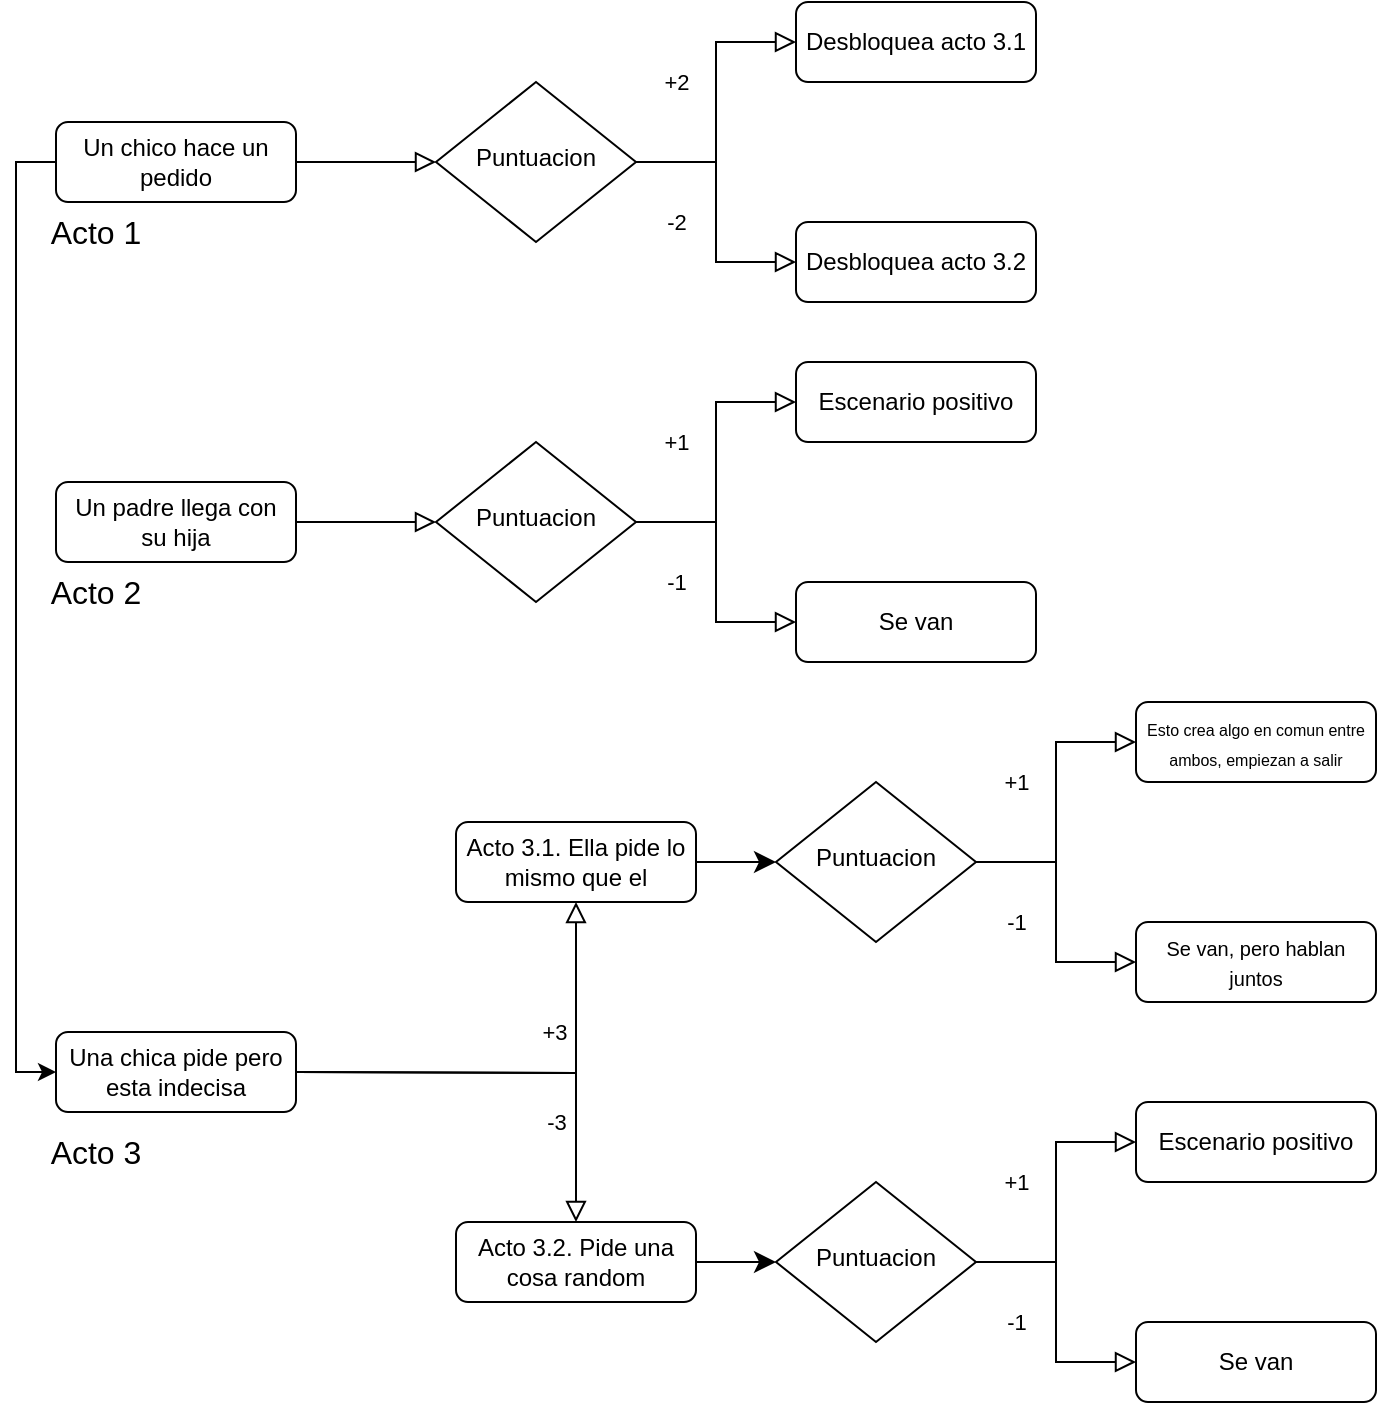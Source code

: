 <mxfile version="26.0.7" pages="3">
  <diagram id="C5RBs43oDa-KdzZeNtuy" name="Dia1">
    <mxGraphModel dx="1886" dy="752" grid="1" gridSize="10" guides="1" tooltips="1" connect="1" arrows="1" fold="1" page="1" pageScale="1" pageWidth="827" pageHeight="1169" math="0" shadow="0">
      <root>
        <mxCell id="WIyWlLk6GJQsqaUBKTNV-0" />
        <mxCell id="WIyWlLk6GJQsqaUBKTNV-1" parent="WIyWlLk6GJQsqaUBKTNV-0" />
        <mxCell id="WIyWlLk6GJQsqaUBKTNV-2" value="" style="rounded=0;html=1;jettySize=auto;orthogonalLoop=1;fontSize=11;endArrow=block;endFill=0;endSize=8;strokeWidth=1;shadow=0;labelBackgroundColor=none;edgeStyle=orthogonalEdgeStyle;movable=1;resizable=1;rotatable=1;deletable=1;editable=1;locked=0;connectable=1;" parent="WIyWlLk6GJQsqaUBKTNV-1" source="WIyWlLk6GJQsqaUBKTNV-3" target="WIyWlLk6GJQsqaUBKTNV-6" edge="1">
          <mxGeometry relative="1" as="geometry" />
        </mxCell>
        <mxCell id="7Hh7Uulouah06ZpK_QY_-0" style="edgeStyle=orthogonalEdgeStyle;rounded=0;orthogonalLoop=1;jettySize=auto;html=1;exitX=0;exitY=0.5;exitDx=0;exitDy=0;entryX=0;entryY=0.5;entryDx=0;entryDy=0;movable=1;resizable=1;rotatable=1;deletable=1;editable=1;locked=0;connectable=1;" edge="1" parent="WIyWlLk6GJQsqaUBKTNV-1" source="WIyWlLk6GJQsqaUBKTNV-3" target="trpydCS-aQh3MjSPB_TK-11">
          <mxGeometry relative="1" as="geometry" />
        </mxCell>
        <mxCell id="WIyWlLk6GJQsqaUBKTNV-3" value="Un chico hace un pedido" style="rounded=1;whiteSpace=wrap;html=1;fontSize=12;glass=0;strokeWidth=1;shadow=0;movable=1;resizable=1;rotatable=1;deletable=1;editable=1;locked=0;connectable=1;" parent="WIyWlLk6GJQsqaUBKTNV-1" vertex="1">
          <mxGeometry x="100" y="280" width="120" height="40" as="geometry" />
        </mxCell>
        <mxCell id="WIyWlLk6GJQsqaUBKTNV-5" value="+2" style="edgeStyle=orthogonalEdgeStyle;rounded=0;html=1;jettySize=auto;orthogonalLoop=1;fontSize=11;endArrow=block;endFill=0;endSize=8;strokeWidth=1;shadow=0;labelBackgroundColor=none;movable=1;resizable=1;rotatable=1;deletable=1;editable=1;locked=0;connectable=1;" parent="WIyWlLk6GJQsqaUBKTNV-1" source="WIyWlLk6GJQsqaUBKTNV-6" target="WIyWlLk6GJQsqaUBKTNV-7" edge="1">
          <mxGeometry x="0.143" y="20" relative="1" as="geometry">
            <mxPoint as="offset" />
          </mxGeometry>
        </mxCell>
        <mxCell id="WIyWlLk6GJQsqaUBKTNV-6" value="Puntuacion" style="rhombus;whiteSpace=wrap;html=1;shadow=0;fontFamily=Helvetica;fontSize=12;align=center;strokeWidth=1;spacing=6;spacingTop=-4;movable=1;resizable=1;rotatable=1;deletable=1;editable=1;locked=0;connectable=1;" parent="WIyWlLk6GJQsqaUBKTNV-1" vertex="1">
          <mxGeometry x="290" y="260" width="100" height="80" as="geometry" />
        </mxCell>
        <mxCell id="WIyWlLk6GJQsqaUBKTNV-7" value="Desbloquea acto 3.1" style="rounded=1;whiteSpace=wrap;html=1;fontSize=12;glass=0;strokeWidth=1;shadow=0;movable=1;resizable=1;rotatable=1;deletable=1;editable=1;locked=0;connectable=1;" parent="WIyWlLk6GJQsqaUBKTNV-1" vertex="1">
          <mxGeometry x="470" y="220" width="120" height="40" as="geometry" />
        </mxCell>
        <mxCell id="trpydCS-aQh3MjSPB_TK-1" value="-2" style="edgeStyle=orthogonalEdgeStyle;rounded=0;html=1;jettySize=auto;orthogonalLoop=1;fontSize=11;endArrow=block;endFill=0;endSize=8;strokeWidth=1;shadow=0;labelBackgroundColor=none;movable=1;resizable=1;rotatable=1;deletable=1;editable=1;locked=0;connectable=1;" parent="WIyWlLk6GJQsqaUBKTNV-1" source="WIyWlLk6GJQsqaUBKTNV-6" target="trpydCS-aQh3MjSPB_TK-2" edge="1">
          <mxGeometry x="0.077" y="-20" relative="1" as="geometry">
            <mxPoint as="offset" />
            <mxPoint x="340" y="340" as="sourcePoint" />
          </mxGeometry>
        </mxCell>
        <mxCell id="trpydCS-aQh3MjSPB_TK-2" value="Desbloquea acto 3.2" style="rounded=1;whiteSpace=wrap;html=1;fontSize=12;glass=0;strokeWidth=1;shadow=0;movable=1;resizable=1;rotatable=1;deletable=1;editable=1;locked=0;connectable=1;" parent="WIyWlLk6GJQsqaUBKTNV-1" vertex="1">
          <mxGeometry x="470" y="330" width="120" height="40" as="geometry" />
        </mxCell>
        <mxCell id="trpydCS-aQh3MjSPB_TK-3" value="" style="rounded=0;html=1;jettySize=auto;orthogonalLoop=1;fontSize=11;endArrow=block;endFill=0;endSize=8;strokeWidth=1;shadow=0;labelBackgroundColor=none;edgeStyle=orthogonalEdgeStyle;movable=1;resizable=1;rotatable=1;deletable=1;editable=1;locked=0;connectable=1;" parent="WIyWlLk6GJQsqaUBKTNV-1" source="trpydCS-aQh3MjSPB_TK-4" target="trpydCS-aQh3MjSPB_TK-6" edge="1">
          <mxGeometry relative="1" as="geometry" />
        </mxCell>
        <mxCell id="trpydCS-aQh3MjSPB_TK-4" value="Un padre llega con&lt;div&gt;su hija&lt;/div&gt;" style="rounded=1;whiteSpace=wrap;html=1;fontSize=12;glass=0;strokeWidth=1;shadow=0;movable=1;resizable=1;rotatable=1;deletable=1;editable=1;locked=0;connectable=1;" parent="WIyWlLk6GJQsqaUBKTNV-1" vertex="1">
          <mxGeometry x="100" y="460" width="120" height="40" as="geometry" />
        </mxCell>
        <mxCell id="trpydCS-aQh3MjSPB_TK-5" value="+1" style="edgeStyle=orthogonalEdgeStyle;rounded=0;html=1;jettySize=auto;orthogonalLoop=1;fontSize=11;endArrow=block;endFill=0;endSize=8;strokeWidth=1;shadow=0;labelBackgroundColor=none;movable=1;resizable=1;rotatable=1;deletable=1;editable=1;locked=0;connectable=1;" parent="WIyWlLk6GJQsqaUBKTNV-1" source="trpydCS-aQh3MjSPB_TK-6" target="trpydCS-aQh3MjSPB_TK-7" edge="1">
          <mxGeometry x="0.143" y="20" relative="1" as="geometry">
            <mxPoint as="offset" />
          </mxGeometry>
        </mxCell>
        <mxCell id="trpydCS-aQh3MjSPB_TK-6" value="Puntuacion" style="rhombus;whiteSpace=wrap;html=1;shadow=0;fontFamily=Helvetica;fontSize=12;align=center;strokeWidth=1;spacing=6;spacingTop=-4;movable=1;resizable=1;rotatable=1;deletable=1;editable=1;locked=0;connectable=1;" parent="WIyWlLk6GJQsqaUBKTNV-1" vertex="1">
          <mxGeometry x="290" y="440" width="100" height="80" as="geometry" />
        </mxCell>
        <mxCell id="trpydCS-aQh3MjSPB_TK-7" value="Escenario positivo" style="rounded=1;whiteSpace=wrap;html=1;fontSize=12;glass=0;strokeWidth=1;shadow=0;movable=1;resizable=1;rotatable=1;deletable=1;editable=1;locked=0;connectable=1;" parent="WIyWlLk6GJQsqaUBKTNV-1" vertex="1">
          <mxGeometry x="470" y="400" width="120" height="40" as="geometry" />
        </mxCell>
        <mxCell id="trpydCS-aQh3MjSPB_TK-8" value="-1" style="edgeStyle=orthogonalEdgeStyle;rounded=0;html=1;jettySize=auto;orthogonalLoop=1;fontSize=11;endArrow=block;endFill=0;endSize=8;strokeWidth=1;shadow=0;labelBackgroundColor=none;movable=1;resizable=1;rotatable=1;deletable=1;editable=1;locked=0;connectable=1;" parent="WIyWlLk6GJQsqaUBKTNV-1" source="trpydCS-aQh3MjSPB_TK-6" target="trpydCS-aQh3MjSPB_TK-9" edge="1">
          <mxGeometry x="0.077" y="-20" relative="1" as="geometry">
            <mxPoint as="offset" />
            <mxPoint x="340" y="520" as="sourcePoint" />
          </mxGeometry>
        </mxCell>
        <mxCell id="trpydCS-aQh3MjSPB_TK-9" value="Se van" style="rounded=1;whiteSpace=wrap;html=1;fontSize=12;glass=0;strokeWidth=1;shadow=0;movable=1;resizable=1;rotatable=1;deletable=1;editable=1;locked=0;connectable=1;" parent="WIyWlLk6GJQsqaUBKTNV-1" vertex="1">
          <mxGeometry x="470" y="510" width="120" height="40" as="geometry" />
        </mxCell>
        <mxCell id="trpydCS-aQh3MjSPB_TK-11" value="Una chica pide pero esta indecisa" style="rounded=1;whiteSpace=wrap;html=1;fontSize=12;glass=0;strokeWidth=1;shadow=0;movable=1;resizable=1;rotatable=1;deletable=1;editable=1;locked=0;connectable=1;" parent="WIyWlLk6GJQsqaUBKTNV-1" vertex="1">
          <mxGeometry x="100" y="735" width="120" height="40" as="geometry" />
        </mxCell>
        <mxCell id="trpydCS-aQh3MjSPB_TK-12" value="+3" style="edgeStyle=orthogonalEdgeStyle;rounded=0;html=1;jettySize=auto;orthogonalLoop=1;fontSize=11;endArrow=block;endFill=0;endSize=8;strokeWidth=1;shadow=0;labelBackgroundColor=none;movable=1;resizable=1;rotatable=1;deletable=1;editable=1;locked=0;connectable=1;" parent="WIyWlLk6GJQsqaUBKTNV-1" target="trpydCS-aQh3MjSPB_TK-14" edge="1">
          <mxGeometry x="0.143" y="20" relative="1" as="geometry">
            <mxPoint as="offset" />
            <mxPoint x="220" y="755" as="sourcePoint" />
          </mxGeometry>
        </mxCell>
        <mxCell id="trpydCS-aQh3MjSPB_TK-31" style="edgeStyle=none;curved=1;rounded=0;orthogonalLoop=1;jettySize=auto;html=1;exitX=1;exitY=0.5;exitDx=0;exitDy=0;entryX=0;entryY=0.5;entryDx=0;entryDy=0;fontSize=12;startSize=8;endSize=8;movable=1;resizable=1;rotatable=1;deletable=1;editable=1;locked=0;connectable=1;" parent="WIyWlLk6GJQsqaUBKTNV-1" source="trpydCS-aQh3MjSPB_TK-14" target="trpydCS-aQh3MjSPB_TK-20" edge="1">
          <mxGeometry relative="1" as="geometry" />
        </mxCell>
        <mxCell id="trpydCS-aQh3MjSPB_TK-14" value="Acto 3.1. Ella pide lo mismo que el" style="rounded=1;whiteSpace=wrap;html=1;fontSize=12;glass=0;strokeWidth=1;shadow=0;movable=1;resizable=1;rotatable=1;deletable=1;editable=1;locked=0;connectable=1;" parent="WIyWlLk6GJQsqaUBKTNV-1" vertex="1">
          <mxGeometry x="300" y="630" width="120" height="40" as="geometry" />
        </mxCell>
        <mxCell id="trpydCS-aQh3MjSPB_TK-15" value="-3" style="edgeStyle=orthogonalEdgeStyle;rounded=0;html=1;jettySize=auto;orthogonalLoop=1;fontSize=11;endArrow=block;endFill=0;endSize=8;strokeWidth=1;shadow=0;labelBackgroundColor=none;movable=1;resizable=1;rotatable=1;deletable=1;editable=1;locked=0;connectable=1;" parent="WIyWlLk6GJQsqaUBKTNV-1" target="trpydCS-aQh3MjSPB_TK-16" edge="1">
          <mxGeometry x="0.534" y="-10" relative="1" as="geometry">
            <mxPoint as="offset" />
            <mxPoint x="220" y="755" as="sourcePoint" />
          </mxGeometry>
        </mxCell>
        <mxCell id="trpydCS-aQh3MjSPB_TK-32" style="edgeStyle=none;curved=1;rounded=0;orthogonalLoop=1;jettySize=auto;html=1;exitX=1;exitY=0.5;exitDx=0;exitDy=0;entryX=0;entryY=0.5;entryDx=0;entryDy=0;fontSize=12;startSize=8;endSize=8;movable=1;resizable=1;rotatable=1;deletable=1;editable=1;locked=0;connectable=1;" parent="WIyWlLk6GJQsqaUBKTNV-1" source="trpydCS-aQh3MjSPB_TK-16" target="trpydCS-aQh3MjSPB_TK-25" edge="1">
          <mxGeometry relative="1" as="geometry" />
        </mxCell>
        <mxCell id="trpydCS-aQh3MjSPB_TK-16" value="Acto 3.2. Pide una cosa random" style="rounded=1;whiteSpace=wrap;html=1;fontSize=12;glass=0;strokeWidth=1;shadow=0;movable=1;resizable=1;rotatable=1;deletable=1;editable=1;locked=0;connectable=1;" parent="WIyWlLk6GJQsqaUBKTNV-1" vertex="1">
          <mxGeometry x="300" y="830" width="120" height="40" as="geometry" />
        </mxCell>
        <mxCell id="trpydCS-aQh3MjSPB_TK-19" value="+1" style="edgeStyle=orthogonalEdgeStyle;rounded=0;html=1;jettySize=auto;orthogonalLoop=1;fontSize=11;endArrow=block;endFill=0;endSize=8;strokeWidth=1;shadow=0;labelBackgroundColor=none;movable=1;resizable=1;rotatable=1;deletable=1;editable=1;locked=0;connectable=1;" parent="WIyWlLk6GJQsqaUBKTNV-1" source="trpydCS-aQh3MjSPB_TK-20" target="trpydCS-aQh3MjSPB_TK-21" edge="1">
          <mxGeometry x="0.143" y="20" relative="1" as="geometry">
            <mxPoint as="offset" />
          </mxGeometry>
        </mxCell>
        <mxCell id="trpydCS-aQh3MjSPB_TK-20" value="Puntuacion" style="rhombus;whiteSpace=wrap;html=1;shadow=0;fontFamily=Helvetica;fontSize=12;align=center;strokeWidth=1;spacing=6;spacingTop=-4;movable=1;resizable=1;rotatable=1;deletable=1;editable=1;locked=0;connectable=1;" parent="WIyWlLk6GJQsqaUBKTNV-1" vertex="1">
          <mxGeometry x="460" y="610" width="100" height="80" as="geometry" />
        </mxCell>
        <mxCell id="trpydCS-aQh3MjSPB_TK-21" value="&lt;font style=&quot;font-size: 8px;&quot;&gt;Esto crea algo en comun entre ambos, empiezan a salir&lt;/font&gt;" style="rounded=1;whiteSpace=wrap;html=1;fontSize=12;glass=0;strokeWidth=1;shadow=0;movable=1;resizable=1;rotatable=1;deletable=1;editable=1;locked=0;connectable=1;" parent="WIyWlLk6GJQsqaUBKTNV-1" vertex="1">
          <mxGeometry x="640" y="570" width="120" height="40" as="geometry" />
        </mxCell>
        <mxCell id="trpydCS-aQh3MjSPB_TK-22" value="-1" style="edgeStyle=orthogonalEdgeStyle;rounded=0;html=1;jettySize=auto;orthogonalLoop=1;fontSize=11;endArrow=block;endFill=0;endSize=8;strokeWidth=1;shadow=0;labelBackgroundColor=none;movable=1;resizable=1;rotatable=1;deletable=1;editable=1;locked=0;connectable=1;" parent="WIyWlLk6GJQsqaUBKTNV-1" source="trpydCS-aQh3MjSPB_TK-20" target="trpydCS-aQh3MjSPB_TK-23" edge="1">
          <mxGeometry x="0.077" y="-20" relative="1" as="geometry">
            <mxPoint as="offset" />
            <mxPoint x="510" y="690" as="sourcePoint" />
          </mxGeometry>
        </mxCell>
        <mxCell id="trpydCS-aQh3MjSPB_TK-23" value="&lt;font style=&quot;font-size: 10px;&quot;&gt;Se van, pero hablan juntos&lt;/font&gt;" style="rounded=1;whiteSpace=wrap;html=1;fontSize=12;glass=0;strokeWidth=1;shadow=0;movable=1;resizable=1;rotatable=1;deletable=1;editable=1;locked=0;connectable=1;" parent="WIyWlLk6GJQsqaUBKTNV-1" vertex="1">
          <mxGeometry x="640" y="680" width="120" height="40" as="geometry" />
        </mxCell>
        <mxCell id="trpydCS-aQh3MjSPB_TK-24" value="+1" style="edgeStyle=orthogonalEdgeStyle;rounded=0;html=1;jettySize=auto;orthogonalLoop=1;fontSize=11;endArrow=block;endFill=0;endSize=8;strokeWidth=1;shadow=0;labelBackgroundColor=none;movable=1;resizable=1;rotatable=1;deletable=1;editable=1;locked=0;connectable=1;" parent="WIyWlLk6GJQsqaUBKTNV-1" source="trpydCS-aQh3MjSPB_TK-25" target="trpydCS-aQh3MjSPB_TK-26" edge="1">
          <mxGeometry x="0.143" y="20" relative="1" as="geometry">
            <mxPoint as="offset" />
          </mxGeometry>
        </mxCell>
        <mxCell id="trpydCS-aQh3MjSPB_TK-25" value="Puntuacion" style="rhombus;whiteSpace=wrap;html=1;shadow=0;fontFamily=Helvetica;fontSize=12;align=center;strokeWidth=1;spacing=6;spacingTop=-4;movable=1;resizable=1;rotatable=1;deletable=1;editable=1;locked=0;connectable=1;" parent="WIyWlLk6GJQsqaUBKTNV-1" vertex="1">
          <mxGeometry x="460" y="810" width="100" height="80" as="geometry" />
        </mxCell>
        <mxCell id="trpydCS-aQh3MjSPB_TK-26" value="Escenario positivo" style="rounded=1;whiteSpace=wrap;html=1;fontSize=12;glass=0;strokeWidth=1;shadow=0;movable=1;resizable=1;rotatable=1;deletable=1;editable=1;locked=0;connectable=1;" parent="WIyWlLk6GJQsqaUBKTNV-1" vertex="1">
          <mxGeometry x="640" y="770" width="120" height="40" as="geometry" />
        </mxCell>
        <mxCell id="trpydCS-aQh3MjSPB_TK-27" value="-1" style="edgeStyle=orthogonalEdgeStyle;rounded=0;html=1;jettySize=auto;orthogonalLoop=1;fontSize=11;endArrow=block;endFill=0;endSize=8;strokeWidth=1;shadow=0;labelBackgroundColor=none;movable=1;resizable=1;rotatable=1;deletable=1;editable=1;locked=0;connectable=1;" parent="WIyWlLk6GJQsqaUBKTNV-1" source="trpydCS-aQh3MjSPB_TK-25" target="trpydCS-aQh3MjSPB_TK-28" edge="1">
          <mxGeometry x="0.077" y="-20" relative="1" as="geometry">
            <mxPoint as="offset" />
            <mxPoint x="510" y="890" as="sourcePoint" />
          </mxGeometry>
        </mxCell>
        <mxCell id="trpydCS-aQh3MjSPB_TK-28" value="Se van" style="rounded=1;whiteSpace=wrap;html=1;fontSize=12;glass=0;strokeWidth=1;shadow=0;movable=1;resizable=1;rotatable=1;deletable=1;editable=1;locked=0;connectable=1;" parent="WIyWlLk6GJQsqaUBKTNV-1" vertex="1">
          <mxGeometry x="640" y="880" width="120" height="40" as="geometry" />
        </mxCell>
        <mxCell id="trpydCS-aQh3MjSPB_TK-33" value="Acto 1" style="text;strokeColor=none;fillColor=none;html=1;align=center;verticalAlign=middle;whiteSpace=wrap;rounded=0;fontSize=16;movable=1;resizable=1;rotatable=1;deletable=1;editable=1;locked=0;connectable=1;" parent="WIyWlLk6GJQsqaUBKTNV-1" vertex="1">
          <mxGeometry x="90" y="320" width="60" height="30" as="geometry" />
        </mxCell>
        <mxCell id="trpydCS-aQh3MjSPB_TK-34" value="Acto 2" style="text;strokeColor=none;fillColor=none;html=1;align=center;verticalAlign=middle;whiteSpace=wrap;rounded=0;fontSize=16;movable=1;resizable=1;rotatable=1;deletable=1;editable=1;locked=0;connectable=1;" parent="WIyWlLk6GJQsqaUBKTNV-1" vertex="1">
          <mxGeometry x="90" y="500" width="60" height="30" as="geometry" />
        </mxCell>
        <mxCell id="trpydCS-aQh3MjSPB_TK-35" value="Acto 3" style="text;strokeColor=none;fillColor=none;html=1;align=center;verticalAlign=middle;whiteSpace=wrap;rounded=0;fontSize=16;movable=1;resizable=1;rotatable=1;deletable=1;editable=1;locked=0;connectable=1;" parent="WIyWlLk6GJQsqaUBKTNV-1" vertex="1">
          <mxGeometry x="90" y="780" width="60" height="30" as="geometry" />
        </mxCell>
      </root>
    </mxGraphModel>
  </diagram>
  <diagram name="Dia2" id="IOBLNIaF5Xe_tonBB7-N">
    <mxGraphModel dx="1886" dy="752" grid="1" gridSize="10" guides="1" tooltips="1" connect="1" arrows="1" fold="1" page="1" pageScale="1" pageWidth="827" pageHeight="1169" math="0" shadow="0">
      <root>
        <mxCell id="K-CF5Mj_6vDSRxOEaNw7-0" />
        <mxCell id="K-CF5Mj_6vDSRxOEaNw7-1" parent="K-CF5Mj_6vDSRxOEaNw7-0" />
        <mxCell id="K-CF5Mj_6vDSRxOEaNw7-2" value="" style="rounded=0;html=1;jettySize=auto;orthogonalLoop=1;fontSize=11;endArrow=block;endFill=0;endSize=8;strokeWidth=1;shadow=0;labelBackgroundColor=none;edgeStyle=orthogonalEdgeStyle;" parent="K-CF5Mj_6vDSRxOEaNw7-1" source="K-CF5Mj_6vDSRxOEaNw7-4" target="K-CF5Mj_6vDSRxOEaNw7-6" edge="1">
          <mxGeometry relative="1" as="geometry" />
        </mxCell>
        <mxCell id="K-CF5Mj_6vDSRxOEaNw7-4" value="Entra un senyor mayor" style="rounded=1;whiteSpace=wrap;html=1;fontSize=12;glass=0;strokeWidth=1;shadow=0;" parent="K-CF5Mj_6vDSRxOEaNw7-1" vertex="1">
          <mxGeometry x="120" y="280" width="120" height="40" as="geometry" />
        </mxCell>
        <mxCell id="K-CF5Mj_6vDSRxOEaNw7-5" value="+1" style="edgeStyle=orthogonalEdgeStyle;rounded=0;html=1;jettySize=auto;orthogonalLoop=1;fontSize=11;endArrow=block;endFill=0;endSize=8;strokeWidth=1;shadow=0;labelBackgroundColor=none;" parent="K-CF5Mj_6vDSRxOEaNw7-1" source="K-CF5Mj_6vDSRxOEaNw7-6" target="K-CF5Mj_6vDSRxOEaNw7-7" edge="1">
          <mxGeometry x="0.143" y="20" relative="1" as="geometry">
            <mxPoint as="offset" />
          </mxGeometry>
        </mxCell>
        <mxCell id="K-CF5Mj_6vDSRxOEaNw7-6" value="Puntuacion" style="rhombus;whiteSpace=wrap;html=1;shadow=0;fontFamily=Helvetica;fontSize=12;align=center;strokeWidth=1;spacing=6;spacingTop=-4;" parent="K-CF5Mj_6vDSRxOEaNw7-1" vertex="1">
          <mxGeometry x="310" y="260" width="100" height="80" as="geometry" />
        </mxCell>
        <mxCell id="K-CF5Mj_6vDSRxOEaNw7-7" value="Acto positivo" style="rounded=1;whiteSpace=wrap;html=1;fontSize=12;glass=0;strokeWidth=1;shadow=0;" parent="K-CF5Mj_6vDSRxOEaNw7-1" vertex="1">
          <mxGeometry x="490" y="220" width="120" height="40" as="geometry" />
        </mxCell>
        <mxCell id="K-CF5Mj_6vDSRxOEaNw7-8" value="-1" style="edgeStyle=orthogonalEdgeStyle;rounded=0;html=1;jettySize=auto;orthogonalLoop=1;fontSize=11;endArrow=block;endFill=0;endSize=8;strokeWidth=1;shadow=0;labelBackgroundColor=none;" parent="K-CF5Mj_6vDSRxOEaNw7-1" source="K-CF5Mj_6vDSRxOEaNw7-6" target="K-CF5Mj_6vDSRxOEaNw7-9" edge="1">
          <mxGeometry x="0.077" y="-20" relative="1" as="geometry">
            <mxPoint as="offset" />
            <mxPoint x="360" y="340" as="sourcePoint" />
          </mxGeometry>
        </mxCell>
        <mxCell id="K-CF5Mj_6vDSRxOEaNw7-9" value="Se va" style="rounded=1;whiteSpace=wrap;html=1;fontSize=12;glass=0;strokeWidth=1;shadow=0;" parent="K-CF5Mj_6vDSRxOEaNw7-1" vertex="1">
          <mxGeometry x="490" y="330" width="120" height="40" as="geometry" />
        </mxCell>
        <mxCell id="K-CF5Mj_6vDSRxOEaNw7-10" value="" style="rounded=0;html=1;jettySize=auto;orthogonalLoop=1;fontSize=11;endArrow=block;endFill=0;endSize=8;strokeWidth=1;shadow=0;labelBackgroundColor=none;edgeStyle=orthogonalEdgeStyle;" parent="K-CF5Mj_6vDSRxOEaNw7-1" source="K-CF5Mj_6vDSRxOEaNw7-11" target="K-CF5Mj_6vDSRxOEaNw7-13" edge="1">
          <mxGeometry relative="1" as="geometry" />
        </mxCell>
        <mxCell id="K-CF5Mj_6vDSRxOEaNw7-11" value="La pareja tiene otra cita" style="rounded=1;whiteSpace=wrap;html=1;fontSize=12;glass=0;strokeWidth=1;shadow=0;" parent="K-CF5Mj_6vDSRxOEaNw7-1" vertex="1">
          <mxGeometry x="120" y="460" width="120" height="40" as="geometry" />
        </mxCell>
        <mxCell id="K-CF5Mj_6vDSRxOEaNw7-12" value="+2" style="edgeStyle=orthogonalEdgeStyle;rounded=0;html=1;jettySize=auto;orthogonalLoop=1;fontSize=11;endArrow=block;endFill=0;endSize=8;strokeWidth=1;shadow=0;labelBackgroundColor=none;" parent="K-CF5Mj_6vDSRxOEaNw7-1" source="K-CF5Mj_6vDSRxOEaNw7-13" target="K-CF5Mj_6vDSRxOEaNw7-14" edge="1">
          <mxGeometry x="0.142" y="20" relative="1" as="geometry">
            <mxPoint as="offset" />
          </mxGeometry>
        </mxCell>
        <mxCell id="K-CF5Mj_6vDSRxOEaNw7-13" value="Puntuacion" style="rhombus;whiteSpace=wrap;html=1;shadow=0;fontFamily=Helvetica;fontSize=12;align=center;strokeWidth=1;spacing=6;spacingTop=-4;" parent="K-CF5Mj_6vDSRxOEaNw7-1" vertex="1">
          <mxGeometry x="310" y="440" width="100" height="80" as="geometry" />
        </mxCell>
        <mxCell id="K-CF5Mj_6vDSRxOEaNw7-14" value="Desbloquea acto 3.1" style="rounded=1;whiteSpace=wrap;html=1;fontSize=12;glass=0;strokeWidth=1;shadow=0;" parent="K-CF5Mj_6vDSRxOEaNw7-1" vertex="1">
          <mxGeometry x="490" y="400" width="120" height="40" as="geometry" />
        </mxCell>
        <mxCell id="K-CF5Mj_6vDSRxOEaNw7-15" value="-2" style="edgeStyle=orthogonalEdgeStyle;rounded=0;html=1;jettySize=auto;orthogonalLoop=1;fontSize=11;endArrow=block;endFill=0;endSize=8;strokeWidth=1;shadow=0;labelBackgroundColor=none;" parent="K-CF5Mj_6vDSRxOEaNw7-1" source="K-CF5Mj_6vDSRxOEaNw7-13" target="K-CF5Mj_6vDSRxOEaNw7-16" edge="1">
          <mxGeometry x="0.077" y="-20" relative="1" as="geometry">
            <mxPoint as="offset" />
            <mxPoint x="360" y="520" as="sourcePoint" />
          </mxGeometry>
        </mxCell>
        <mxCell id="K-CF5Mj_6vDSRxOEaNw7-16" value="Desbloquea acto 3.2" style="rounded=1;whiteSpace=wrap;html=1;fontSize=12;glass=0;strokeWidth=1;shadow=0;" parent="K-CF5Mj_6vDSRxOEaNw7-1" vertex="1">
          <mxGeometry x="490" y="510" width="120" height="40" as="geometry" />
        </mxCell>
        <mxCell id="K-CF5Mj_6vDSRxOEaNw7-17" value="De casualidad llegan sus amigos" style="rounded=1;whiteSpace=wrap;html=1;fontSize=12;glass=0;strokeWidth=1;shadow=0;" parent="K-CF5Mj_6vDSRxOEaNw7-1" vertex="1">
          <mxGeometry x="120" y="735" width="120" height="40" as="geometry" />
        </mxCell>
        <mxCell id="K-CF5Mj_6vDSRxOEaNw7-18" value="+3" style="edgeStyle=orthogonalEdgeStyle;rounded=0;html=1;jettySize=auto;orthogonalLoop=1;fontSize=11;endArrow=block;endFill=0;endSize=8;strokeWidth=1;shadow=0;labelBackgroundColor=none;" parent="K-CF5Mj_6vDSRxOEaNw7-1" target="K-CF5Mj_6vDSRxOEaNw7-20" edge="1">
          <mxGeometry x="0.143" y="20" relative="1" as="geometry">
            <mxPoint as="offset" />
            <mxPoint x="240" y="755" as="sourcePoint" />
          </mxGeometry>
        </mxCell>
        <mxCell id="K-CF5Mj_6vDSRxOEaNw7-19" style="edgeStyle=none;curved=1;rounded=0;orthogonalLoop=1;jettySize=auto;html=1;exitX=1;exitY=0.5;exitDx=0;exitDy=0;entryX=0;entryY=0.5;entryDx=0;entryDy=0;fontSize=12;startSize=8;endSize=8;" parent="K-CF5Mj_6vDSRxOEaNw7-1" source="K-CF5Mj_6vDSRxOEaNw7-20" target="K-CF5Mj_6vDSRxOEaNw7-25" edge="1">
          <mxGeometry relative="1" as="geometry" />
        </mxCell>
        <mxCell id="K-CF5Mj_6vDSRxOEaNw7-20" value="Acto 3.1. Se quedan" style="rounded=1;whiteSpace=wrap;html=1;fontSize=12;glass=0;strokeWidth=1;shadow=0;" parent="K-CF5Mj_6vDSRxOEaNw7-1" vertex="1">
          <mxGeometry x="320" y="630" width="120" height="40" as="geometry" />
        </mxCell>
        <mxCell id="K-CF5Mj_6vDSRxOEaNw7-21" value="-3" style="edgeStyle=orthogonalEdgeStyle;rounded=0;html=1;jettySize=auto;orthogonalLoop=1;fontSize=11;endArrow=block;endFill=0;endSize=8;strokeWidth=1;shadow=0;labelBackgroundColor=none;" parent="K-CF5Mj_6vDSRxOEaNw7-1" target="K-CF5Mj_6vDSRxOEaNw7-23" edge="1">
          <mxGeometry x="0.077" y="-20" relative="1" as="geometry">
            <mxPoint as="offset" />
            <mxPoint x="240" y="755" as="sourcePoint" />
          </mxGeometry>
        </mxCell>
        <mxCell id="K-CF5Mj_6vDSRxOEaNw7-22" style="edgeStyle=none;curved=1;rounded=0;orthogonalLoop=1;jettySize=auto;html=1;exitX=1;exitY=0.5;exitDx=0;exitDy=0;entryX=0;entryY=0.5;entryDx=0;entryDy=0;fontSize=12;startSize=8;endSize=8;" parent="K-CF5Mj_6vDSRxOEaNw7-1" source="K-CF5Mj_6vDSRxOEaNw7-23" target="K-CF5Mj_6vDSRxOEaNw7-30" edge="1">
          <mxGeometry relative="1" as="geometry" />
        </mxCell>
        <mxCell id="K-CF5Mj_6vDSRxOEaNw7-23" value="&lt;font style=&quot;font-size: 11px;&quot;&gt;Acto 3.2. La pareja se va con su grupo de amigos que iba pasando. De todo el grupo, se queda una chica&lt;/font&gt;" style="rounded=1;whiteSpace=wrap;html=1;fontSize=12;glass=0;strokeWidth=1;shadow=0;" parent="K-CF5Mj_6vDSRxOEaNw7-1" vertex="1">
          <mxGeometry x="320" y="830" width="120" height="100" as="geometry" />
        </mxCell>
        <mxCell id="K-CF5Mj_6vDSRxOEaNw7-24" value="+1" style="edgeStyle=orthogonalEdgeStyle;rounded=0;html=1;jettySize=auto;orthogonalLoop=1;fontSize=11;endArrow=block;endFill=0;endSize=8;strokeWidth=1;shadow=0;labelBackgroundColor=none;" parent="K-CF5Mj_6vDSRxOEaNw7-1" source="K-CF5Mj_6vDSRxOEaNw7-25" target="K-CF5Mj_6vDSRxOEaNw7-26" edge="1">
          <mxGeometry x="0.143" y="20" relative="1" as="geometry">
            <mxPoint as="offset" />
          </mxGeometry>
        </mxCell>
        <mxCell id="K-CF5Mj_6vDSRxOEaNw7-25" value="Puntuacion" style="rhombus;whiteSpace=wrap;html=1;shadow=0;fontFamily=Helvetica;fontSize=12;align=center;strokeWidth=1;spacing=6;spacingTop=-4;" parent="K-CF5Mj_6vDSRxOEaNw7-1" vertex="1">
          <mxGeometry x="480" y="610" width="100" height="80" as="geometry" />
        </mxCell>
        <mxCell id="K-CF5Mj_6vDSRxOEaNw7-26" value="&lt;font style=&quot;font-size: 9px;&quot;&gt;Esto crea algo en comun entre ambos, empieza a salir&lt;/font&gt;" style="rounded=1;whiteSpace=wrap;html=1;fontSize=12;glass=0;strokeWidth=1;shadow=0;" parent="K-CF5Mj_6vDSRxOEaNw7-1" vertex="1">
          <mxGeometry x="660" y="570" width="120" height="40" as="geometry" />
        </mxCell>
        <mxCell id="K-CF5Mj_6vDSRxOEaNw7-27" value="-1" style="edgeStyle=orthogonalEdgeStyle;rounded=0;html=1;jettySize=auto;orthogonalLoop=1;fontSize=11;endArrow=block;endFill=0;endSize=8;strokeWidth=1;shadow=0;labelBackgroundColor=none;" parent="K-CF5Mj_6vDSRxOEaNw7-1" source="K-CF5Mj_6vDSRxOEaNw7-25" target="K-CF5Mj_6vDSRxOEaNw7-28" edge="1">
          <mxGeometry x="0.077" y="-20" relative="1" as="geometry">
            <mxPoint as="offset" />
            <mxPoint x="530" y="690" as="sourcePoint" />
          </mxGeometry>
        </mxCell>
        <mxCell id="K-CF5Mj_6vDSRxOEaNw7-28" value="&lt;font style=&quot;font-size: 10px;&quot;&gt;Se van, pero hablan juntos&lt;/font&gt;" style="rounded=1;whiteSpace=wrap;html=1;fontSize=12;glass=0;strokeWidth=1;shadow=0;" parent="K-CF5Mj_6vDSRxOEaNw7-1" vertex="1">
          <mxGeometry x="660" y="680" width="120" height="40" as="geometry" />
        </mxCell>
        <mxCell id="K-CF5Mj_6vDSRxOEaNw7-29" value="+1" style="edgeStyle=orthogonalEdgeStyle;rounded=0;html=1;jettySize=auto;orthogonalLoop=1;fontSize=11;endArrow=block;endFill=0;endSize=8;strokeWidth=1;shadow=0;labelBackgroundColor=none;" parent="K-CF5Mj_6vDSRxOEaNw7-1" source="K-CF5Mj_6vDSRxOEaNw7-30" target="K-CF5Mj_6vDSRxOEaNw7-31" edge="1">
          <mxGeometry x="0.143" y="20" relative="1" as="geometry">
            <mxPoint as="offset" />
          </mxGeometry>
        </mxCell>
        <mxCell id="K-CF5Mj_6vDSRxOEaNw7-30" value="Puntuacion" style="rhombus;whiteSpace=wrap;html=1;shadow=0;fontFamily=Helvetica;fontSize=12;align=center;strokeWidth=1;spacing=6;spacingTop=-4;" parent="K-CF5Mj_6vDSRxOEaNw7-1" vertex="1">
          <mxGeometry x="480" y="840" width="100" height="80" as="geometry" />
        </mxCell>
        <mxCell id="K-CF5Mj_6vDSRxOEaNw7-31" value="&lt;font style=&quot;font-size: 11px;&quot;&gt;La chica se va contenta&lt;/font&gt;" style="rounded=1;whiteSpace=wrap;html=1;fontSize=12;glass=0;strokeWidth=1;shadow=0;" parent="K-CF5Mj_6vDSRxOEaNw7-1" vertex="1">
          <mxGeometry x="660" y="800" width="120" height="40" as="geometry" />
        </mxCell>
        <mxCell id="K-CF5Mj_6vDSRxOEaNw7-32" value="-1" style="edgeStyle=orthogonalEdgeStyle;rounded=0;html=1;jettySize=auto;orthogonalLoop=1;fontSize=11;endArrow=block;endFill=0;endSize=8;strokeWidth=1;shadow=0;labelBackgroundColor=none;" parent="K-CF5Mj_6vDSRxOEaNw7-1" source="K-CF5Mj_6vDSRxOEaNw7-30" edge="1">
          <mxGeometry x="0.077" y="-20" relative="1" as="geometry">
            <mxPoint as="offset" />
            <mxPoint x="530" y="920" as="sourcePoint" />
            <mxPoint x="660" y="930" as="targetPoint" />
          </mxGeometry>
        </mxCell>
        <mxCell id="K-CF5Mj_6vDSRxOEaNw7-34" value="Acto 1" style="text;strokeColor=none;fillColor=none;html=1;align=center;verticalAlign=middle;whiteSpace=wrap;rounded=0;fontSize=16;" parent="K-CF5Mj_6vDSRxOEaNw7-1" vertex="1">
          <mxGeometry x="110" y="320" width="60" height="30" as="geometry" />
        </mxCell>
        <mxCell id="K-CF5Mj_6vDSRxOEaNw7-35" value="Acto 2" style="text;strokeColor=none;fillColor=none;html=1;align=center;verticalAlign=middle;whiteSpace=wrap;rounded=0;fontSize=16;" parent="K-CF5Mj_6vDSRxOEaNw7-1" vertex="1">
          <mxGeometry x="110" y="500" width="60" height="30" as="geometry" />
        </mxCell>
        <mxCell id="K-CF5Mj_6vDSRxOEaNw7-36" value="Acto 3" style="text;strokeColor=none;fillColor=none;html=1;align=center;verticalAlign=middle;whiteSpace=wrap;rounded=0;fontSize=16;" parent="K-CF5Mj_6vDSRxOEaNw7-1" vertex="1">
          <mxGeometry x="110" y="780" width="60" height="30" as="geometry" />
        </mxCell>
        <mxCell id="ePcQsuKPRdlxrObuFW4N-0" value="&lt;font style=&quot;font-size: 11px;&quot;&gt;Se va descontenta.&lt;/font&gt;" style="rounded=1;whiteSpace=wrap;html=1;fontSize=12;glass=0;strokeWidth=1;shadow=0;" vertex="1" parent="K-CF5Mj_6vDSRxOEaNw7-1">
          <mxGeometry x="620" y="930" width="120" height="40" as="geometry" />
        </mxCell>
      </root>
    </mxGraphModel>
  </diagram>
  <diagram id="S7BR1i3gziTFnZ6tQO2R" name="Dia3">
    <mxGraphModel dx="1886" dy="718" grid="1" gridSize="10" guides="1" tooltips="1" connect="1" arrows="1" fold="1" page="1" pageScale="1" pageWidth="850" pageHeight="1100" math="0" shadow="0">
      <root>
        <mxCell id="0" />
        <mxCell id="1" parent="0" />
        <mxCell id="U_bYf0XONxkvNx1jSQNo-1" value="" style="rounded=0;html=1;jettySize=auto;orthogonalLoop=1;fontSize=11;endArrow=block;endFill=0;endSize=8;strokeWidth=1;shadow=0;labelBackgroundColor=none;edgeStyle=orthogonalEdgeStyle;" edge="1" parent="1" source="U_bYf0XONxkvNx1jSQNo-3" target="U_bYf0XONxkvNx1jSQNo-5">
          <mxGeometry relative="1" as="geometry" />
        </mxCell>
        <mxCell id="U_bYf0XONxkvNx1jSQNo-3" value="Entran de nuevo el padre y su hija" style="rounded=1;whiteSpace=wrap;html=1;fontSize=12;glass=0;strokeWidth=1;shadow=0;" vertex="1" parent="1">
          <mxGeometry x="140" y="90" width="120" height="40" as="geometry" />
        </mxCell>
        <mxCell id="U_bYf0XONxkvNx1jSQNo-4" value="+2" style="edgeStyle=orthogonalEdgeStyle;rounded=0;html=1;jettySize=auto;orthogonalLoop=1;fontSize=11;endArrow=block;endFill=0;endSize=8;strokeWidth=1;shadow=0;labelBackgroundColor=none;" edge="1" parent="1" source="U_bYf0XONxkvNx1jSQNo-5" target="U_bYf0XONxkvNx1jSQNo-6">
          <mxGeometry x="0.143" y="20" relative="1" as="geometry">
            <mxPoint as="offset" />
          </mxGeometry>
        </mxCell>
        <mxCell id="U_bYf0XONxkvNx1jSQNo-5" value="Puntuacion" style="rhombus;whiteSpace=wrap;html=1;shadow=0;fontFamily=Helvetica;fontSize=12;align=center;strokeWidth=1;spacing=6;spacingTop=-4;" vertex="1" parent="1">
          <mxGeometry x="330" y="70" width="100" height="80" as="geometry" />
        </mxCell>
        <mxCell id="HWhPXNUlbdArg-bnXX47-1" style="edgeStyle=orthogonalEdgeStyle;rounded=0;orthogonalLoop=1;jettySize=auto;html=1;" edge="1" parent="1" source="U_bYf0XONxkvNx1jSQNo-6">
          <mxGeometry relative="1" as="geometry">
            <mxPoint x="680" y="50" as="targetPoint" />
          </mxGeometry>
        </mxCell>
        <mxCell id="U_bYf0XONxkvNx1jSQNo-6" value="&lt;font style=&quot;font-size: 10px;&quot;&gt;Acto positivo. Has creado buenos recuerdos&lt;/font&gt;" style="rounded=1;whiteSpace=wrap;html=1;fontSize=12;glass=0;strokeWidth=1;shadow=0;" vertex="1" parent="1">
          <mxGeometry x="510" y="30" width="120" height="40" as="geometry" />
        </mxCell>
        <mxCell id="U_bYf0XONxkvNx1jSQNo-7" value="-2" style="edgeStyle=orthogonalEdgeStyle;rounded=0;html=1;jettySize=auto;orthogonalLoop=1;fontSize=11;endArrow=block;endFill=0;endSize=8;strokeWidth=1;shadow=0;labelBackgroundColor=none;" edge="1" parent="1" source="U_bYf0XONxkvNx1jSQNo-5" target="U_bYf0XONxkvNx1jSQNo-8">
          <mxGeometry x="0.077" y="-20" relative="1" as="geometry">
            <mxPoint as="offset" />
            <mxPoint x="380" y="150" as="sourcePoint" />
          </mxGeometry>
        </mxCell>
        <mxCell id="U_bYf0XONxkvNx1jSQNo-8" value="Se van" style="rounded=1;whiteSpace=wrap;html=1;fontSize=12;glass=0;strokeWidth=1;shadow=0;" vertex="1" parent="1">
          <mxGeometry x="510" y="140" width="120" height="40" as="geometry" />
        </mxCell>
        <mxCell id="U_bYf0XONxkvNx1jSQNo-9" value="" style="rounded=0;html=1;jettySize=auto;orthogonalLoop=1;fontSize=11;endArrow=block;endFill=0;endSize=8;strokeWidth=1;shadow=0;labelBackgroundColor=none;edgeStyle=orthogonalEdgeStyle;" edge="1" parent="1" source="U_bYf0XONxkvNx1jSQNo-10" target="U_bYf0XONxkvNx1jSQNo-12">
          <mxGeometry relative="1" as="geometry" />
        </mxCell>
        <mxCell id="kzF_gMTQBztSakudUYWA-2" style="edgeStyle=orthogonalEdgeStyle;rounded=0;orthogonalLoop=1;jettySize=auto;html=1;exitX=0;exitY=0.5;exitDx=0;exitDy=0;entryX=0;entryY=0.5;entryDx=0;entryDy=0;" edge="1" parent="1" source="U_bYf0XONxkvNx1jSQNo-10" target="U_bYf0XONxkvNx1jSQNo-16">
          <mxGeometry relative="1" as="geometry" />
        </mxCell>
        <mxCell id="U_bYf0XONxkvNx1jSQNo-10" value="Vuelve a venir la chica del dia anterior. Esta esperando a alguien" style="rounded=1;whiteSpace=wrap;html=1;fontSize=12;glass=0;strokeWidth=1;shadow=0;" vertex="1" parent="1">
          <mxGeometry x="140" y="240" width="120" height="110" as="geometry" />
        </mxCell>
        <mxCell id="U_bYf0XONxkvNx1jSQNo-11" value="+1" style="edgeStyle=orthogonalEdgeStyle;rounded=0;html=1;jettySize=auto;orthogonalLoop=1;fontSize=11;endArrow=block;endFill=0;endSize=8;strokeWidth=1;shadow=0;labelBackgroundColor=none;" edge="1" parent="1" source="U_bYf0XONxkvNx1jSQNo-12" target="U_bYf0XONxkvNx1jSQNo-13">
          <mxGeometry x="0.143" y="20" relative="1" as="geometry">
            <mxPoint as="offset" />
          </mxGeometry>
        </mxCell>
        <mxCell id="U_bYf0XONxkvNx1jSQNo-12" value="Puntuacion" style="rhombus;whiteSpace=wrap;html=1;shadow=0;fontFamily=Helvetica;fontSize=12;align=center;strokeWidth=1;spacing=6;spacingTop=-4;" vertex="1" parent="1">
          <mxGeometry x="330" y="290" width="100" height="80" as="geometry" />
        </mxCell>
        <mxCell id="U_bYf0XONxkvNx1jSQNo-13" value="&lt;font style=&quot;font-size: 11px;&quot;&gt;Le gusta, y ya&lt;/font&gt;" style="rounded=1;whiteSpace=wrap;html=1;fontSize=12;glass=0;strokeWidth=1;shadow=0;" vertex="1" parent="1">
          <mxGeometry x="510" y="250" width="120" height="40" as="geometry" />
        </mxCell>
        <mxCell id="U_bYf0XONxkvNx1jSQNo-14" value="-1" style="edgeStyle=orthogonalEdgeStyle;rounded=0;html=1;jettySize=auto;orthogonalLoop=1;fontSize=11;endArrow=block;endFill=0;endSize=8;strokeWidth=1;shadow=0;labelBackgroundColor=none;" edge="1" parent="1" source="U_bYf0XONxkvNx1jSQNo-12" target="U_bYf0XONxkvNx1jSQNo-15">
          <mxGeometry x="0.077" y="-20" relative="1" as="geometry">
            <mxPoint as="offset" />
            <mxPoint x="380" y="370" as="sourcePoint" />
          </mxGeometry>
        </mxCell>
        <mxCell id="U_bYf0XONxkvNx1jSQNo-15" value="No le gusta" style="rounded=1;whiteSpace=wrap;html=1;fontSize=12;glass=0;strokeWidth=1;shadow=0;" vertex="1" parent="1">
          <mxGeometry x="510" y="360" width="120" height="40" as="geometry" />
        </mxCell>
        <mxCell id="U_bYf0XONxkvNx1jSQNo-16" value="Llega su padre, a quien esperaba" style="rounded=1;whiteSpace=wrap;html=1;fontSize=12;glass=0;strokeWidth=1;shadow=0;" vertex="1" parent="1">
          <mxGeometry x="140" y="545" width="120" height="40" as="geometry" />
        </mxCell>
        <mxCell id="U_bYf0XONxkvNx1jSQNo-18" style="edgeStyle=none;curved=1;rounded=0;orthogonalLoop=1;jettySize=auto;html=1;exitX=1;exitY=0.5;exitDx=0;exitDy=0;entryX=0;entryY=0.5;entryDx=0;entryDy=0;fontSize=12;startSize=8;endSize=8;" edge="1" parent="1" target="U_bYf0XONxkvNx1jSQNo-24">
          <mxGeometry relative="1" as="geometry">
            <mxPoint x="260" y="570" as="sourcePoint" />
          </mxGeometry>
        </mxCell>
        <mxCell id="U_bYf0XONxkvNx1jSQNo-23" value="+3" style="edgeStyle=orthogonalEdgeStyle;rounded=0;html=1;jettySize=auto;orthogonalLoop=1;fontSize=11;endArrow=block;endFill=0;endSize=8;strokeWidth=1;shadow=0;labelBackgroundColor=none;" edge="1" parent="1" source="U_bYf0XONxkvNx1jSQNo-24" target="U_bYf0XONxkvNx1jSQNo-25">
          <mxGeometry x="0.143" y="20" relative="1" as="geometry">
            <mxPoint as="offset" />
          </mxGeometry>
        </mxCell>
        <mxCell id="U_bYf0XONxkvNx1jSQNo-24" value="Puntuacion" style="rhombus;whiteSpace=wrap;html=1;shadow=0;fontFamily=Helvetica;fontSize=12;align=center;strokeWidth=1;spacing=6;spacingTop=-4;" vertex="1" parent="1">
          <mxGeometry x="300" y="530" width="100" height="80" as="geometry" />
        </mxCell>
        <mxCell id="jEAAC8fiB6mPS4nUIIaD-2" style="edgeStyle=orthogonalEdgeStyle;rounded=0;orthogonalLoop=1;jettySize=auto;html=1;exitX=1;exitY=0.5;exitDx=0;exitDy=0;entryX=0;entryY=0.5;entryDx=0;entryDy=0;" edge="1" parent="1" source="U_bYf0XONxkvNx1jSQNo-25" target="jEAAC8fiB6mPS4nUIIaD-1">
          <mxGeometry relative="1" as="geometry" />
        </mxCell>
        <mxCell id="U_bYf0XONxkvNx1jSQNo-25" value="&lt;font style=&quot;font-size: 9px;&quot;&gt;Quiere invertir en tu negocio&lt;/font&gt;" style="rounded=1;whiteSpace=wrap;html=1;fontSize=12;glass=0;strokeWidth=1;shadow=0;" vertex="1" parent="1">
          <mxGeometry x="480" y="490" width="120" height="40" as="geometry" />
        </mxCell>
        <mxCell id="U_bYf0XONxkvNx1jSQNo-26" value="- ?" style="edgeStyle=orthogonalEdgeStyle;rounded=0;html=1;jettySize=auto;orthogonalLoop=1;fontSize=11;endArrow=block;endFill=0;endSize=8;strokeWidth=1;shadow=0;labelBackgroundColor=none;" edge="1" parent="1" source="U_bYf0XONxkvNx1jSQNo-24" target="U_bYf0XONxkvNx1jSQNo-27">
          <mxGeometry x="0.077" y="-20" relative="1" as="geometry">
            <mxPoint as="offset" />
            <mxPoint x="350" y="610" as="sourcePoint" />
          </mxGeometry>
        </mxCell>
        <mxCell id="jEAAC8fiB6mPS4nUIIaD-3" style="edgeStyle=orthogonalEdgeStyle;rounded=0;orthogonalLoop=1;jettySize=auto;html=1;exitX=1;exitY=0.5;exitDx=0;exitDy=0;" edge="1" parent="1" source="U_bYf0XONxkvNx1jSQNo-27">
          <mxGeometry relative="1" as="geometry">
            <mxPoint x="640" y="620" as="targetPoint" />
          </mxGeometry>
        </mxCell>
        <mxCell id="U_bYf0XONxkvNx1jSQNo-27" value="&lt;font style=&quot;font-size: 10px;&quot;&gt;Se va&lt;/font&gt;" style="rounded=1;whiteSpace=wrap;html=1;fontSize=12;glass=0;strokeWidth=1;shadow=0;" vertex="1" parent="1">
          <mxGeometry x="480" y="600" width="120" height="40" as="geometry" />
        </mxCell>
        <mxCell id="U_bYf0XONxkvNx1jSQNo-32" value="Acto 1" style="text;strokeColor=none;fillColor=none;html=1;align=center;verticalAlign=middle;whiteSpace=wrap;rounded=0;fontSize=16;" vertex="1" parent="1">
          <mxGeometry x="130" y="130" width="60" height="30" as="geometry" />
        </mxCell>
        <mxCell id="U_bYf0XONxkvNx1jSQNo-33" value="Acto 2" style="text;strokeColor=none;fillColor=none;html=1;align=center;verticalAlign=middle;whiteSpace=wrap;rounded=0;fontSize=16;" vertex="1" parent="1">
          <mxGeometry x="130" y="350" width="60" height="30" as="geometry" />
        </mxCell>
        <mxCell id="U_bYf0XONxkvNx1jSQNo-34" value="Acto 3" style="text;strokeColor=none;fillColor=none;html=1;align=center;verticalAlign=middle;whiteSpace=wrap;rounded=0;fontSize=16;" vertex="1" parent="1">
          <mxGeometry x="130" y="590" width="60" height="30" as="geometry" />
        </mxCell>
        <mxCell id="jEAAC8fiB6mPS4nUIIaD-1" value="&lt;font style=&quot;font-size: 8px;&quot;&gt;Si el contador esta negativo, no invertira en ti quejandose de tu poca clientela&lt;/font&gt;" style="rounded=1;whiteSpace=wrap;html=1;fontSize=12;glass=0;strokeWidth=1;shadow=0;" vertex="1" parent="1">
          <mxGeometry x="640" y="490" width="120" height="40" as="geometry" />
        </mxCell>
        <mxCell id="jEAAC8fiB6mPS4nUIIaD-4" value="&lt;font style=&quot;font-size: 9px;&quot;&gt;Dado este acto, no podra haber final bueno. Solo neutral&amp;nbsp; o malo&lt;/font&gt;" style="rounded=1;whiteSpace=wrap;html=1;fontSize=12;glass=0;strokeWidth=1;shadow=0;" vertex="1" parent="1">
          <mxGeometry x="640" y="600" width="120" height="40" as="geometry" />
        </mxCell>
      </root>
    </mxGraphModel>
  </diagram>
</mxfile>
